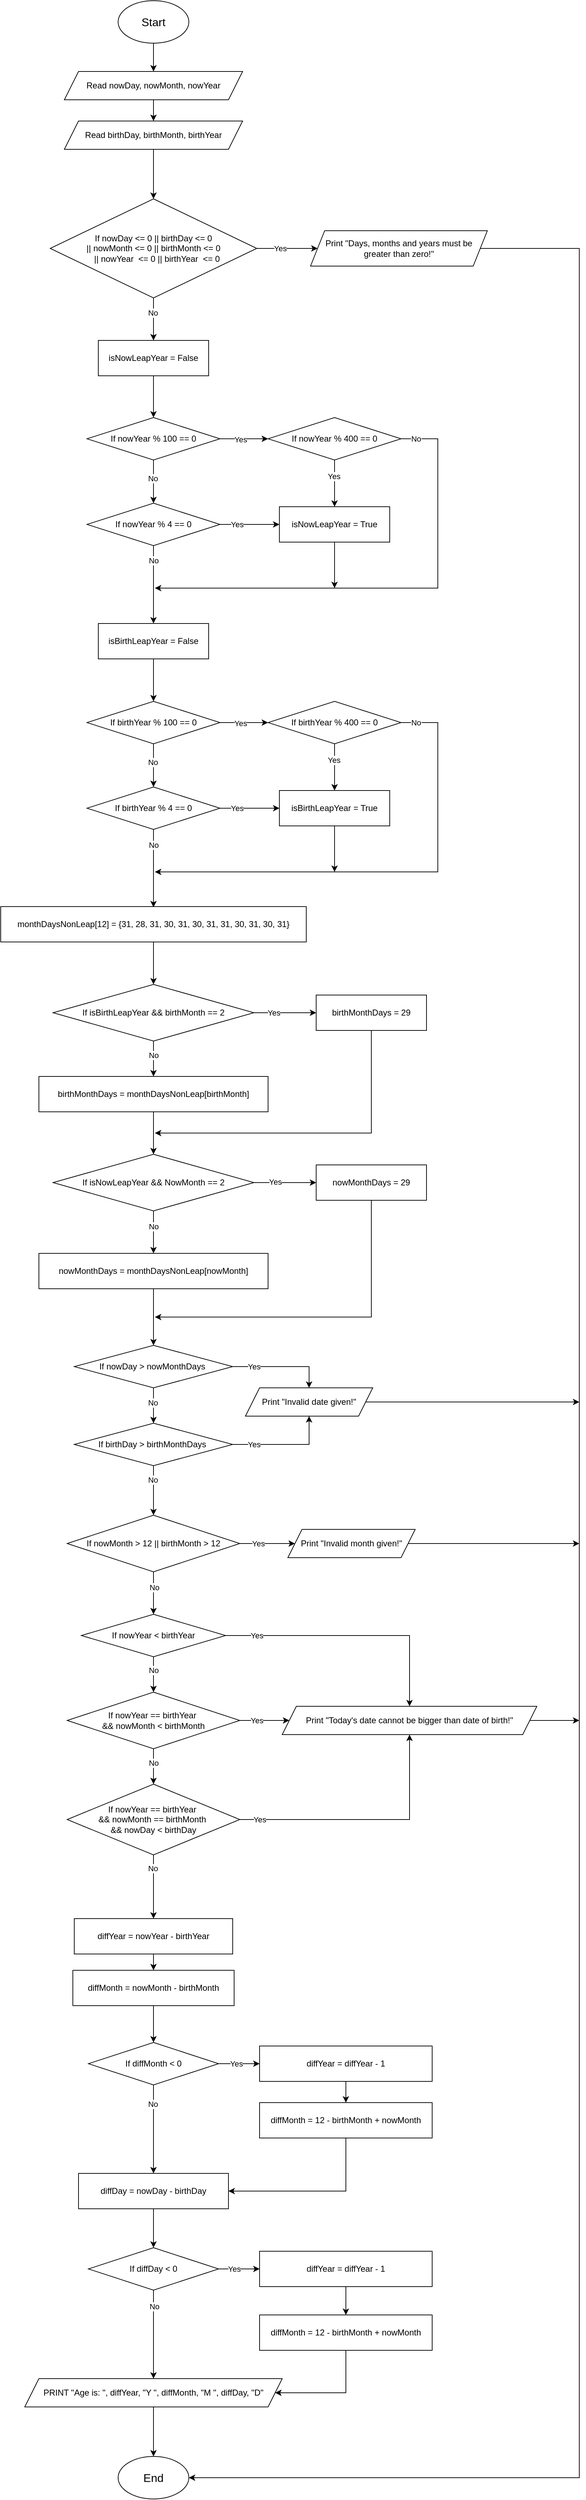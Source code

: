 <mxfile version="24.7.8">
  <diagram id="C5RBs43oDa-KdzZeNtuy" name="Page-1">
    <mxGraphModel dx="762" dy="743" grid="1" gridSize="10" guides="1" tooltips="1" connect="1" arrows="1" fold="1" page="1" pageScale="1" pageWidth="827" pageHeight="1169" math="0" shadow="0">
      <root>
        <mxCell id="WIyWlLk6GJQsqaUBKTNV-0" />
        <mxCell id="WIyWlLk6GJQsqaUBKTNV-1" parent="WIyWlLk6GJQsqaUBKTNV-0" />
        <mxCell id="WPUOntc3Nxlga1c-zfr1-58" style="edgeStyle=orthogonalEdgeStyle;rounded=0;orthogonalLoop=1;jettySize=auto;html=1;entryX=0.5;entryY=0;entryDx=0;entryDy=0;" edge="1" parent="WIyWlLk6GJQsqaUBKTNV-1" source="WPUOntc3Nxlga1c-zfr1-0" target="WPUOntc3Nxlga1c-zfr1-2">
          <mxGeometry relative="1" as="geometry" />
        </mxCell>
        <mxCell id="WPUOntc3Nxlga1c-zfr1-0" value="Start" style="ellipse;whiteSpace=wrap;html=1;fontSize=16;" vertex="1" parent="WIyWlLk6GJQsqaUBKTNV-1">
          <mxGeometry x="308" y="90" width="100" height="60" as="geometry" />
        </mxCell>
        <mxCell id="WPUOntc3Nxlga1c-zfr1-1" value="End" style="ellipse;whiteSpace=wrap;html=1;fontSize=16;" vertex="1" parent="WIyWlLk6GJQsqaUBKTNV-1">
          <mxGeometry x="308" y="3560" width="100" height="60" as="geometry" />
        </mxCell>
        <mxCell id="WPUOntc3Nxlga1c-zfr1-59" style="edgeStyle=orthogonalEdgeStyle;rounded=0;orthogonalLoop=1;jettySize=auto;html=1;entryX=0.5;entryY=0;entryDx=0;entryDy=0;" edge="1" parent="WIyWlLk6GJQsqaUBKTNV-1" source="WPUOntc3Nxlga1c-zfr1-2" target="WPUOntc3Nxlga1c-zfr1-5">
          <mxGeometry relative="1" as="geometry" />
        </mxCell>
        <mxCell id="WPUOntc3Nxlga1c-zfr1-2" value="Read nowDay, nowMonth, nowYear" style="shape=parallelogram;perimeter=parallelogramPerimeter;whiteSpace=wrap;html=1;fixedSize=1;" vertex="1" parent="WIyWlLk6GJQsqaUBKTNV-1">
          <mxGeometry x="232" y="190" width="252" height="40" as="geometry" />
        </mxCell>
        <mxCell id="WPUOntc3Nxlga1c-zfr1-60" style="edgeStyle=orthogonalEdgeStyle;rounded=0;orthogonalLoop=1;jettySize=auto;html=1;" edge="1" parent="WIyWlLk6GJQsqaUBKTNV-1" source="WPUOntc3Nxlga1c-zfr1-5" target="WPUOntc3Nxlga1c-zfr1-6">
          <mxGeometry relative="1" as="geometry" />
        </mxCell>
        <mxCell id="WPUOntc3Nxlga1c-zfr1-5" value="Read birthDay, birthMonth, birthYear" style="shape=parallelogram;perimeter=parallelogramPerimeter;whiteSpace=wrap;html=1;fixedSize=1;" vertex="1" parent="WIyWlLk6GJQsqaUBKTNV-1">
          <mxGeometry x="232" y="260" width="252" height="40" as="geometry" />
        </mxCell>
        <mxCell id="WPUOntc3Nxlga1c-zfr1-61" style="edgeStyle=orthogonalEdgeStyle;rounded=0;orthogonalLoop=1;jettySize=auto;html=1;entryX=0;entryY=0.5;entryDx=0;entryDy=0;" edge="1" parent="WIyWlLk6GJQsqaUBKTNV-1" source="WPUOntc3Nxlga1c-zfr1-6" target="WPUOntc3Nxlga1c-zfr1-8">
          <mxGeometry relative="1" as="geometry" />
        </mxCell>
        <mxCell id="WPUOntc3Nxlga1c-zfr1-66" value="Yes" style="edgeLabel;html=1;align=center;verticalAlign=middle;resizable=0;points=[];" vertex="1" connectable="0" parent="WPUOntc3Nxlga1c-zfr1-61">
          <mxGeometry x="-0.233" relative="1" as="geometry">
            <mxPoint as="offset" />
          </mxGeometry>
        </mxCell>
        <mxCell id="WPUOntc3Nxlga1c-zfr1-62" style="edgeStyle=orthogonalEdgeStyle;rounded=0;orthogonalLoop=1;jettySize=auto;html=1;entryX=0.5;entryY=0;entryDx=0;entryDy=0;" edge="1" parent="WIyWlLk6GJQsqaUBKTNV-1" source="WPUOntc3Nxlga1c-zfr1-6" target="WPUOntc3Nxlga1c-zfr1-9">
          <mxGeometry relative="1" as="geometry" />
        </mxCell>
        <mxCell id="WPUOntc3Nxlga1c-zfr1-67" value="No" style="edgeLabel;html=1;align=center;verticalAlign=middle;resizable=0;points=[];" vertex="1" connectable="0" parent="WPUOntc3Nxlga1c-zfr1-62">
          <mxGeometry x="-0.294" y="-1" relative="1" as="geometry">
            <mxPoint as="offset" />
          </mxGeometry>
        </mxCell>
        <mxCell id="WPUOntc3Nxlga1c-zfr1-6" value="&lt;div&gt;If nowDay &amp;lt;= 0 || birthDay &amp;lt;= 0&lt;/div&gt;&lt;div&gt;&lt;span style=&quot;background-color: initial;&quot;&gt;|| nowMonth &amp;lt;= 0 || birthMonth &amp;lt;= 0&lt;/span&gt;&lt;/div&gt;&lt;div&gt;&amp;nbsp; &amp;nbsp;|| nowYear&amp;nbsp; &amp;lt;= 0 || birthYear&amp;nbsp; &amp;lt;= 0&lt;/div&gt;" style="rhombus;whiteSpace=wrap;html=1;" vertex="1" parent="WIyWlLk6GJQsqaUBKTNV-1">
          <mxGeometry x="212" y="370" width="292" height="140" as="geometry" />
        </mxCell>
        <mxCell id="WPUOntc3Nxlga1c-zfr1-163" style="edgeStyle=orthogonalEdgeStyle;rounded=0;orthogonalLoop=1;jettySize=auto;html=1;" edge="1" parent="WIyWlLk6GJQsqaUBKTNV-1" source="WPUOntc3Nxlga1c-zfr1-8" target="WPUOntc3Nxlga1c-zfr1-1">
          <mxGeometry relative="1" as="geometry">
            <mxPoint x="960" y="3180" as="targetPoint" />
            <Array as="points">
              <mxPoint x="960" y="440" />
              <mxPoint x="960" y="3590" />
            </Array>
          </mxGeometry>
        </mxCell>
        <mxCell id="WPUOntc3Nxlga1c-zfr1-8" value="Print&amp;nbsp;&quot;Days, months and years must be greater than zero!&quot;" style="shape=parallelogram;perimeter=parallelogramPerimeter;whiteSpace=wrap;html=1;fixedSize=1;" vertex="1" parent="WIyWlLk6GJQsqaUBKTNV-1">
          <mxGeometry x="580" y="415" width="250" height="50" as="geometry" />
        </mxCell>
        <mxCell id="WPUOntc3Nxlga1c-zfr1-63" style="edgeStyle=orthogonalEdgeStyle;rounded=0;orthogonalLoop=1;jettySize=auto;html=1;entryX=0.5;entryY=0;entryDx=0;entryDy=0;" edge="1" parent="WIyWlLk6GJQsqaUBKTNV-1" source="WPUOntc3Nxlga1c-zfr1-9" target="WPUOntc3Nxlga1c-zfr1-10">
          <mxGeometry relative="1" as="geometry" />
        </mxCell>
        <mxCell id="WPUOntc3Nxlga1c-zfr1-9" value="isNowLeapYear = False" style="rounded=0;whiteSpace=wrap;html=1;" vertex="1" parent="WIyWlLk6GJQsqaUBKTNV-1">
          <mxGeometry x="280" y="570" width="156" height="50" as="geometry" />
        </mxCell>
        <mxCell id="WPUOntc3Nxlga1c-zfr1-64" style="edgeStyle=orthogonalEdgeStyle;rounded=0;orthogonalLoop=1;jettySize=auto;html=1;entryX=0;entryY=0.5;entryDx=0;entryDy=0;" edge="1" parent="WIyWlLk6GJQsqaUBKTNV-1" source="WPUOntc3Nxlga1c-zfr1-10" target="WPUOntc3Nxlga1c-zfr1-11">
          <mxGeometry relative="1" as="geometry" />
        </mxCell>
        <mxCell id="WPUOntc3Nxlga1c-zfr1-75" value="Yes" style="edgeLabel;html=1;align=center;verticalAlign=middle;resizable=0;points=[];" vertex="1" connectable="0" parent="WPUOntc3Nxlga1c-zfr1-64">
          <mxGeometry x="-0.167" y="-1" relative="1" as="geometry">
            <mxPoint as="offset" />
          </mxGeometry>
        </mxCell>
        <mxCell id="WPUOntc3Nxlga1c-zfr1-65" style="edgeStyle=orthogonalEdgeStyle;rounded=0;orthogonalLoop=1;jettySize=auto;html=1;entryX=0.5;entryY=0;entryDx=0;entryDy=0;" edge="1" parent="WIyWlLk6GJQsqaUBKTNV-1" source="WPUOntc3Nxlga1c-zfr1-10" target="WPUOntc3Nxlga1c-zfr1-12">
          <mxGeometry relative="1" as="geometry" />
        </mxCell>
        <mxCell id="WPUOntc3Nxlga1c-zfr1-80" value="No" style="edgeLabel;html=1;align=center;verticalAlign=middle;resizable=0;points=[];" vertex="1" connectable="0" parent="WPUOntc3Nxlga1c-zfr1-65">
          <mxGeometry x="-0.164" y="-1" relative="1" as="geometry">
            <mxPoint as="offset" />
          </mxGeometry>
        </mxCell>
        <mxCell id="WPUOntc3Nxlga1c-zfr1-10" value="&lt;div&gt;If nowYear % 100 == 0&lt;/div&gt;" style="rhombus;whiteSpace=wrap;html=1;" vertex="1" parent="WIyWlLk6GJQsqaUBKTNV-1">
          <mxGeometry x="264" y="679" width="188" height="60" as="geometry" />
        </mxCell>
        <mxCell id="WPUOntc3Nxlga1c-zfr1-69" style="edgeStyle=orthogonalEdgeStyle;rounded=0;orthogonalLoop=1;jettySize=auto;html=1;" edge="1" parent="WIyWlLk6GJQsqaUBKTNV-1" source="WPUOntc3Nxlga1c-zfr1-11" target="WPUOntc3Nxlga1c-zfr1-15">
          <mxGeometry relative="1" as="geometry" />
        </mxCell>
        <mxCell id="WPUOntc3Nxlga1c-zfr1-79" value="Yes" style="edgeLabel;html=1;align=center;verticalAlign=middle;resizable=0;points=[];" vertex="1" connectable="0" parent="WPUOntc3Nxlga1c-zfr1-69">
          <mxGeometry x="-0.303" y="-1" relative="1" as="geometry">
            <mxPoint as="offset" />
          </mxGeometry>
        </mxCell>
        <mxCell id="WPUOntc3Nxlga1c-zfr1-78" style="edgeStyle=orthogonalEdgeStyle;rounded=0;orthogonalLoop=1;jettySize=auto;html=1;" edge="1" parent="WIyWlLk6GJQsqaUBKTNV-1" source="WPUOntc3Nxlga1c-zfr1-11">
          <mxGeometry relative="1" as="geometry">
            <mxPoint x="360" y="920" as="targetPoint" />
            <Array as="points">
              <mxPoint x="760" y="709" />
              <mxPoint x="760" y="920" />
            </Array>
          </mxGeometry>
        </mxCell>
        <mxCell id="WPUOntc3Nxlga1c-zfr1-81" value="No" style="edgeLabel;html=1;align=center;verticalAlign=middle;resizable=0;points=[];" vertex="1" connectable="0" parent="WPUOntc3Nxlga1c-zfr1-78">
          <mxGeometry x="-0.938" relative="1" as="geometry">
            <mxPoint as="offset" />
          </mxGeometry>
        </mxCell>
        <mxCell id="WPUOntc3Nxlga1c-zfr1-11" value="&lt;div&gt;If nowYear % 400 == 0&lt;/div&gt;" style="rhombus;whiteSpace=wrap;html=1;" vertex="1" parent="WIyWlLk6GJQsqaUBKTNV-1">
          <mxGeometry x="520" y="679" width="188" height="60" as="geometry" />
        </mxCell>
        <mxCell id="WPUOntc3Nxlga1c-zfr1-76" value="" style="edgeStyle=orthogonalEdgeStyle;rounded=0;orthogonalLoop=1;jettySize=auto;html=1;" edge="1" parent="WIyWlLk6GJQsqaUBKTNV-1" source="WPUOntc3Nxlga1c-zfr1-12" target="WPUOntc3Nxlga1c-zfr1-16">
          <mxGeometry relative="1" as="geometry" />
        </mxCell>
        <mxCell id="WPUOntc3Nxlga1c-zfr1-84" value="No" style="edgeLabel;html=1;align=center;verticalAlign=middle;resizable=0;points=[];" vertex="1" connectable="0" parent="WPUOntc3Nxlga1c-zfr1-76">
          <mxGeometry x="-0.615" relative="1" as="geometry">
            <mxPoint as="offset" />
          </mxGeometry>
        </mxCell>
        <mxCell id="WPUOntc3Nxlga1c-zfr1-77" value="" style="edgeStyle=orthogonalEdgeStyle;rounded=0;orthogonalLoop=1;jettySize=auto;html=1;" edge="1" parent="WIyWlLk6GJQsqaUBKTNV-1" source="WPUOntc3Nxlga1c-zfr1-12" target="WPUOntc3Nxlga1c-zfr1-15">
          <mxGeometry relative="1" as="geometry" />
        </mxCell>
        <mxCell id="WPUOntc3Nxlga1c-zfr1-82" value="Yes" style="edgeLabel;html=1;align=center;verticalAlign=middle;resizable=0;points=[];" vertex="1" connectable="0" parent="WPUOntc3Nxlga1c-zfr1-77">
          <mxGeometry x="-0.544" y="-1" relative="1" as="geometry">
            <mxPoint x="5" y="-1" as="offset" />
          </mxGeometry>
        </mxCell>
        <mxCell id="WPUOntc3Nxlga1c-zfr1-12" value="&lt;div&gt;If nowYear % 4 == 0&lt;/div&gt;" style="rhombus;whiteSpace=wrap;html=1;" vertex="1" parent="WIyWlLk6GJQsqaUBKTNV-1">
          <mxGeometry x="264" y="800" width="188" height="60" as="geometry" />
        </mxCell>
        <mxCell id="WPUOntc3Nxlga1c-zfr1-83" style="edgeStyle=orthogonalEdgeStyle;rounded=0;orthogonalLoop=1;jettySize=auto;html=1;" edge="1" parent="WIyWlLk6GJQsqaUBKTNV-1" source="WPUOntc3Nxlga1c-zfr1-15">
          <mxGeometry relative="1" as="geometry">
            <mxPoint x="614" y="920" as="targetPoint" />
          </mxGeometry>
        </mxCell>
        <mxCell id="WPUOntc3Nxlga1c-zfr1-15" value="isNowLeapYear = True" style="rounded=0;whiteSpace=wrap;html=1;" vertex="1" parent="WIyWlLk6GJQsqaUBKTNV-1">
          <mxGeometry x="536" y="805" width="156" height="50" as="geometry" />
        </mxCell>
        <mxCell id="WPUOntc3Nxlga1c-zfr1-103" value="" style="edgeStyle=orthogonalEdgeStyle;rounded=0;orthogonalLoop=1;jettySize=auto;html=1;" edge="1" parent="WIyWlLk6GJQsqaUBKTNV-1" source="WPUOntc3Nxlga1c-zfr1-16" target="WPUOntc3Nxlga1c-zfr1-89">
          <mxGeometry relative="1" as="geometry" />
        </mxCell>
        <mxCell id="WPUOntc3Nxlga1c-zfr1-16" value="isBirthLeapYear = False" style="rounded=0;whiteSpace=wrap;html=1;" vertex="1" parent="WIyWlLk6GJQsqaUBKTNV-1">
          <mxGeometry x="280" y="970" width="156" height="50" as="geometry" />
        </mxCell>
        <mxCell id="WPUOntc3Nxlga1c-zfr1-104" value="" style="edgeStyle=orthogonalEdgeStyle;rounded=0;orthogonalLoop=1;jettySize=auto;html=1;" edge="1" parent="WIyWlLk6GJQsqaUBKTNV-1" source="WPUOntc3Nxlga1c-zfr1-22" target="WPUOntc3Nxlga1c-zfr1-24">
          <mxGeometry relative="1" as="geometry" />
        </mxCell>
        <mxCell id="WPUOntc3Nxlga1c-zfr1-22" value="monthDaysNonLeap[12] = {31, 28, 31, 30, 31, 30, 31, 31, 30, 31, 30, 31}" style="rounded=0;whiteSpace=wrap;html=1;" vertex="1" parent="WIyWlLk6GJQsqaUBKTNV-1">
          <mxGeometry x="142" y="1370" width="432" height="50" as="geometry" />
        </mxCell>
        <mxCell id="WPUOntc3Nxlga1c-zfr1-107" value="" style="edgeStyle=orthogonalEdgeStyle;rounded=0;orthogonalLoop=1;jettySize=auto;html=1;" edge="1" parent="WIyWlLk6GJQsqaUBKTNV-1" source="WPUOntc3Nxlga1c-zfr1-23" target="WPUOntc3Nxlga1c-zfr1-29">
          <mxGeometry relative="1" as="geometry" />
        </mxCell>
        <mxCell id="WPUOntc3Nxlga1c-zfr1-23" value="birthMonthDays = monthDaysNonLeap[birthMonth]" style="rounded=0;whiteSpace=wrap;html=1;" vertex="1" parent="WIyWlLk6GJQsqaUBKTNV-1">
          <mxGeometry x="196" y="1610" width="324" height="50" as="geometry" />
        </mxCell>
        <mxCell id="WPUOntc3Nxlga1c-zfr1-105" value="" style="edgeStyle=orthogonalEdgeStyle;rounded=0;orthogonalLoop=1;jettySize=auto;html=1;" edge="1" parent="WIyWlLk6GJQsqaUBKTNV-1" source="WPUOntc3Nxlga1c-zfr1-24" target="WPUOntc3Nxlga1c-zfr1-26">
          <mxGeometry relative="1" as="geometry" />
        </mxCell>
        <mxCell id="WPUOntc3Nxlga1c-zfr1-110" value="Yes" style="edgeLabel;html=1;align=center;verticalAlign=middle;resizable=0;points=[];" vertex="1" connectable="0" parent="WPUOntc3Nxlga1c-zfr1-105">
          <mxGeometry x="-0.533" y="3" relative="1" as="geometry">
            <mxPoint x="7" y="3" as="offset" />
          </mxGeometry>
        </mxCell>
        <mxCell id="WPUOntc3Nxlga1c-zfr1-106" value="" style="edgeStyle=orthogonalEdgeStyle;rounded=0;orthogonalLoop=1;jettySize=auto;html=1;" edge="1" parent="WIyWlLk6GJQsqaUBKTNV-1" source="WPUOntc3Nxlga1c-zfr1-24" target="WPUOntc3Nxlga1c-zfr1-23">
          <mxGeometry relative="1" as="geometry" />
        </mxCell>
        <mxCell id="WPUOntc3Nxlga1c-zfr1-111" value="No" style="edgeLabel;html=1;align=center;verticalAlign=middle;resizable=0;points=[];" vertex="1" connectable="0" parent="WPUOntc3Nxlga1c-zfr1-106">
          <mxGeometry x="-0.226" y="2" relative="1" as="geometry">
            <mxPoint x="-2" as="offset" />
          </mxGeometry>
        </mxCell>
        <mxCell id="WPUOntc3Nxlga1c-zfr1-24" value="&lt;div&gt;If&amp;nbsp;isBirthLeapYear &amp;amp;&amp;amp; birthMonth == 2&lt;/div&gt;" style="rhombus;whiteSpace=wrap;html=1;" vertex="1" parent="WIyWlLk6GJQsqaUBKTNV-1">
          <mxGeometry x="216" y="1480" width="284" height="80" as="geometry" />
        </mxCell>
        <mxCell id="WPUOntc3Nxlga1c-zfr1-108" style="edgeStyle=orthogonalEdgeStyle;rounded=0;orthogonalLoop=1;jettySize=auto;html=1;" edge="1" parent="WIyWlLk6GJQsqaUBKTNV-1" source="WPUOntc3Nxlga1c-zfr1-26">
          <mxGeometry relative="1" as="geometry">
            <mxPoint x="360" y="1690" as="targetPoint" />
            <Array as="points">
              <mxPoint x="666" y="1690" />
            </Array>
          </mxGeometry>
        </mxCell>
        <mxCell id="WPUOntc3Nxlga1c-zfr1-26" value="birthMonthDays = 29" style="rounded=0;whiteSpace=wrap;html=1;" vertex="1" parent="WIyWlLk6GJQsqaUBKTNV-1">
          <mxGeometry x="588" y="1495" width="156" height="50" as="geometry" />
        </mxCell>
        <mxCell id="WPUOntc3Nxlga1c-zfr1-118" value="" style="edgeStyle=orthogonalEdgeStyle;rounded=0;orthogonalLoop=1;jettySize=auto;html=1;" edge="1" parent="WIyWlLk6GJQsqaUBKTNV-1" source="WPUOntc3Nxlga1c-zfr1-28" target="WPUOntc3Nxlga1c-zfr1-31">
          <mxGeometry relative="1" as="geometry" />
        </mxCell>
        <mxCell id="WPUOntc3Nxlga1c-zfr1-28" value="nowMonthDays = monthDaysNonLeap[nowMonth]" style="rounded=0;whiteSpace=wrap;html=1;" vertex="1" parent="WIyWlLk6GJQsqaUBKTNV-1">
          <mxGeometry x="196" y="1860" width="324" height="50" as="geometry" />
        </mxCell>
        <mxCell id="WPUOntc3Nxlga1c-zfr1-114" value="" style="edgeStyle=orthogonalEdgeStyle;rounded=0;orthogonalLoop=1;jettySize=auto;html=1;" edge="1" parent="WIyWlLk6GJQsqaUBKTNV-1" source="WPUOntc3Nxlga1c-zfr1-29" target="WPUOntc3Nxlga1c-zfr1-30">
          <mxGeometry relative="1" as="geometry" />
        </mxCell>
        <mxCell id="WPUOntc3Nxlga1c-zfr1-117" value="Yes" style="edgeLabel;html=1;align=center;verticalAlign=middle;resizable=0;points=[];" vertex="1" connectable="0" parent="WPUOntc3Nxlga1c-zfr1-114">
          <mxGeometry x="-0.326" y="1" relative="1" as="geometry">
            <mxPoint as="offset" />
          </mxGeometry>
        </mxCell>
        <mxCell id="WPUOntc3Nxlga1c-zfr1-115" value="" style="edgeStyle=orthogonalEdgeStyle;rounded=0;orthogonalLoop=1;jettySize=auto;html=1;" edge="1" parent="WIyWlLk6GJQsqaUBKTNV-1" source="WPUOntc3Nxlga1c-zfr1-29" target="WPUOntc3Nxlga1c-zfr1-28">
          <mxGeometry relative="1" as="geometry" />
        </mxCell>
        <mxCell id="WPUOntc3Nxlga1c-zfr1-116" value="No" style="edgeLabel;html=1;align=center;verticalAlign=middle;resizable=0;points=[];" vertex="1" connectable="0" parent="WPUOntc3Nxlga1c-zfr1-115">
          <mxGeometry x="-0.264" relative="1" as="geometry">
            <mxPoint as="offset" />
          </mxGeometry>
        </mxCell>
        <mxCell id="WPUOntc3Nxlga1c-zfr1-29" value="&lt;div&gt;If&amp;nbsp;isNowLeapYear &amp;amp;&amp;amp; NowMonth == 2&lt;/div&gt;" style="rhombus;whiteSpace=wrap;html=1;" vertex="1" parent="WIyWlLk6GJQsqaUBKTNV-1">
          <mxGeometry x="216" y="1720" width="284" height="80" as="geometry" />
        </mxCell>
        <mxCell id="WPUOntc3Nxlga1c-zfr1-168" style="edgeStyle=orthogonalEdgeStyle;rounded=0;orthogonalLoop=1;jettySize=auto;html=1;" edge="1" parent="WIyWlLk6GJQsqaUBKTNV-1" source="WPUOntc3Nxlga1c-zfr1-30">
          <mxGeometry relative="1" as="geometry">
            <mxPoint x="360" y="1950" as="targetPoint" />
            <Array as="points">
              <mxPoint x="666" y="1950" />
            </Array>
          </mxGeometry>
        </mxCell>
        <mxCell id="WPUOntc3Nxlga1c-zfr1-30" value="nowMonthDays = 29" style="rounded=0;whiteSpace=wrap;html=1;" vertex="1" parent="WIyWlLk6GJQsqaUBKTNV-1">
          <mxGeometry x="588" y="1735" width="156" height="50" as="geometry" />
        </mxCell>
        <mxCell id="WPUOntc3Nxlga1c-zfr1-119" value="" style="edgeStyle=orthogonalEdgeStyle;rounded=0;orthogonalLoop=1;jettySize=auto;html=1;" edge="1" parent="WIyWlLk6GJQsqaUBKTNV-1" source="WPUOntc3Nxlga1c-zfr1-31" target="WPUOntc3Nxlga1c-zfr1-38">
          <mxGeometry relative="1" as="geometry" />
        </mxCell>
        <mxCell id="WPUOntc3Nxlga1c-zfr1-126" value="No" style="edgeLabel;html=1;align=center;verticalAlign=middle;resizable=0;points=[];" vertex="1" connectable="0" parent="WPUOntc3Nxlga1c-zfr1-119">
          <mxGeometry x="-0.153" y="-1" relative="1" as="geometry">
            <mxPoint as="offset" />
          </mxGeometry>
        </mxCell>
        <mxCell id="WPUOntc3Nxlga1c-zfr1-122" style="edgeStyle=orthogonalEdgeStyle;rounded=0;orthogonalLoop=1;jettySize=auto;html=1;entryX=0.5;entryY=0;entryDx=0;entryDy=0;" edge="1" parent="WIyWlLk6GJQsqaUBKTNV-1" source="WPUOntc3Nxlga1c-zfr1-31" target="WPUOntc3Nxlga1c-zfr1-34">
          <mxGeometry relative="1" as="geometry" />
        </mxCell>
        <mxCell id="WPUOntc3Nxlga1c-zfr1-125" value="Yes" style="edgeLabel;html=1;align=center;verticalAlign=middle;resizable=0;points=[];" vertex="1" connectable="0" parent="WPUOntc3Nxlga1c-zfr1-122">
          <mxGeometry x="-0.61" y="2" relative="1" as="geometry">
            <mxPoint x="3" y="2" as="offset" />
          </mxGeometry>
        </mxCell>
        <mxCell id="WPUOntc3Nxlga1c-zfr1-31" value="&lt;div&gt;If&amp;nbsp;nowDay &amp;gt; nowMonthDays&amp;nbsp;&lt;/div&gt;" style="rhombus;whiteSpace=wrap;html=1;" vertex="1" parent="WIyWlLk6GJQsqaUBKTNV-1">
          <mxGeometry x="246" y="1990" width="224" height="60" as="geometry" />
        </mxCell>
        <mxCell id="WPUOntc3Nxlga1c-zfr1-165" style="edgeStyle=orthogonalEdgeStyle;rounded=0;orthogonalLoop=1;jettySize=auto;html=1;" edge="1" parent="WIyWlLk6GJQsqaUBKTNV-1" source="WPUOntc3Nxlga1c-zfr1-34">
          <mxGeometry relative="1" as="geometry">
            <mxPoint x="960" y="2070" as="targetPoint" />
          </mxGeometry>
        </mxCell>
        <mxCell id="WPUOntc3Nxlga1c-zfr1-34" value="Print &quot;Invalid date given!&quot;" style="shape=parallelogram;perimeter=parallelogramPerimeter;whiteSpace=wrap;html=1;fixedSize=1;" vertex="1" parent="WIyWlLk6GJQsqaUBKTNV-1">
          <mxGeometry x="488" y="2050" width="180" height="40" as="geometry" />
        </mxCell>
        <mxCell id="WPUOntc3Nxlga1c-zfr1-166" style="edgeStyle=orthogonalEdgeStyle;rounded=0;orthogonalLoop=1;jettySize=auto;html=1;" edge="1" parent="WIyWlLk6GJQsqaUBKTNV-1" source="WPUOntc3Nxlga1c-zfr1-35">
          <mxGeometry relative="1" as="geometry">
            <mxPoint x="960" y="2270" as="targetPoint" />
          </mxGeometry>
        </mxCell>
        <mxCell id="WPUOntc3Nxlga1c-zfr1-35" value="Print &quot;Invalid month given!&quot;" style="shape=parallelogram;perimeter=parallelogramPerimeter;whiteSpace=wrap;html=1;fixedSize=1;" vertex="1" parent="WIyWlLk6GJQsqaUBKTNV-1">
          <mxGeometry x="548" y="2250" width="180" height="40" as="geometry" />
        </mxCell>
        <mxCell id="WPUOntc3Nxlga1c-zfr1-129" value="" style="edgeStyle=orthogonalEdgeStyle;rounded=0;orthogonalLoop=1;jettySize=auto;html=1;" edge="1" parent="WIyWlLk6GJQsqaUBKTNV-1" source="WPUOntc3Nxlga1c-zfr1-36" target="WPUOntc3Nxlga1c-zfr1-35">
          <mxGeometry relative="1" as="geometry" />
        </mxCell>
        <mxCell id="WPUOntc3Nxlga1c-zfr1-131" value="Yes" style="edgeLabel;html=1;align=center;verticalAlign=middle;resizable=0;points=[];" vertex="1" connectable="0" parent="WPUOntc3Nxlga1c-zfr1-129">
          <mxGeometry x="-0.342" relative="1" as="geometry">
            <mxPoint as="offset" />
          </mxGeometry>
        </mxCell>
        <mxCell id="WPUOntc3Nxlga1c-zfr1-130" value="" style="edgeStyle=orthogonalEdgeStyle;rounded=0;orthogonalLoop=1;jettySize=auto;html=1;" edge="1" parent="WIyWlLk6GJQsqaUBKTNV-1" source="WPUOntc3Nxlga1c-zfr1-36" target="WPUOntc3Nxlga1c-zfr1-39">
          <mxGeometry relative="1" as="geometry" />
        </mxCell>
        <mxCell id="WPUOntc3Nxlga1c-zfr1-132" value="No" style="edgeLabel;html=1;align=center;verticalAlign=middle;resizable=0;points=[];" vertex="1" connectable="0" parent="WPUOntc3Nxlga1c-zfr1-130">
          <mxGeometry x="-0.278" y="1" relative="1" as="geometry">
            <mxPoint as="offset" />
          </mxGeometry>
        </mxCell>
        <mxCell id="WPUOntc3Nxlga1c-zfr1-36" value="&lt;div&gt;If nowMonth &amp;gt; 12 || birthMonth &amp;gt; 12&lt;/div&gt;" style="rhombus;whiteSpace=wrap;html=1;" vertex="1" parent="WIyWlLk6GJQsqaUBKTNV-1">
          <mxGeometry x="236" y="2230" width="244" height="80" as="geometry" />
        </mxCell>
        <mxCell id="WPUOntc3Nxlga1c-zfr1-120" value="" style="edgeStyle=orthogonalEdgeStyle;rounded=0;orthogonalLoop=1;jettySize=auto;html=1;" edge="1" parent="WIyWlLk6GJQsqaUBKTNV-1" source="WPUOntc3Nxlga1c-zfr1-38" target="WPUOntc3Nxlga1c-zfr1-36">
          <mxGeometry relative="1" as="geometry" />
        </mxCell>
        <mxCell id="WPUOntc3Nxlga1c-zfr1-128" value="No" style="edgeLabel;html=1;align=center;verticalAlign=middle;resizable=0;points=[];" vertex="1" connectable="0" parent="WPUOntc3Nxlga1c-zfr1-120">
          <mxGeometry x="-0.447" y="-1" relative="1" as="geometry">
            <mxPoint as="offset" />
          </mxGeometry>
        </mxCell>
        <mxCell id="WPUOntc3Nxlga1c-zfr1-121" style="edgeStyle=orthogonalEdgeStyle;rounded=0;orthogonalLoop=1;jettySize=auto;html=1;" edge="1" parent="WIyWlLk6GJQsqaUBKTNV-1" source="WPUOntc3Nxlga1c-zfr1-38" target="WPUOntc3Nxlga1c-zfr1-34">
          <mxGeometry relative="1" as="geometry" />
        </mxCell>
        <mxCell id="WPUOntc3Nxlga1c-zfr1-127" value="Yes" style="edgeLabel;html=1;align=center;verticalAlign=middle;resizable=0;points=[];" vertex="1" connectable="0" parent="WPUOntc3Nxlga1c-zfr1-121">
          <mxGeometry x="-0.489" y="-2" relative="1" as="geometry">
            <mxPoint x="-8" y="-2" as="offset" />
          </mxGeometry>
        </mxCell>
        <mxCell id="WPUOntc3Nxlga1c-zfr1-38" value="&lt;div&gt;If&amp;nbsp;birthDay &amp;gt; birthMonthDays&amp;nbsp;&lt;/div&gt;" style="rhombus;whiteSpace=wrap;html=1;" vertex="1" parent="WIyWlLk6GJQsqaUBKTNV-1">
          <mxGeometry x="246" y="2100" width="224" height="60" as="geometry" />
        </mxCell>
        <mxCell id="WPUOntc3Nxlga1c-zfr1-133" style="edgeStyle=orthogonalEdgeStyle;rounded=0;orthogonalLoop=1;jettySize=auto;html=1;" edge="1" parent="WIyWlLk6GJQsqaUBKTNV-1" source="WPUOntc3Nxlga1c-zfr1-39" target="WPUOntc3Nxlga1c-zfr1-45">
          <mxGeometry relative="1" as="geometry" />
        </mxCell>
        <mxCell id="WPUOntc3Nxlga1c-zfr1-140" value="Yes" style="edgeLabel;html=1;align=center;verticalAlign=middle;resizable=0;points=[];" vertex="1" connectable="0" parent="WPUOntc3Nxlga1c-zfr1-133">
          <mxGeometry x="-0.818" y="-3" relative="1" as="geometry">
            <mxPoint x="11" y="-3" as="offset" />
          </mxGeometry>
        </mxCell>
        <mxCell id="WPUOntc3Nxlga1c-zfr1-138" value="" style="edgeStyle=orthogonalEdgeStyle;rounded=0;orthogonalLoop=1;jettySize=auto;html=1;" edge="1" parent="WIyWlLk6GJQsqaUBKTNV-1" source="WPUOntc3Nxlga1c-zfr1-39" target="WPUOntc3Nxlga1c-zfr1-40">
          <mxGeometry relative="1" as="geometry" />
        </mxCell>
        <mxCell id="WPUOntc3Nxlga1c-zfr1-143" value="No" style="edgeLabel;html=1;align=center;verticalAlign=middle;resizable=0;points=[];" vertex="1" connectable="0" parent="WPUOntc3Nxlga1c-zfr1-138">
          <mxGeometry x="-0.233" relative="1" as="geometry">
            <mxPoint as="offset" />
          </mxGeometry>
        </mxCell>
        <mxCell id="WPUOntc3Nxlga1c-zfr1-39" value="&lt;div&gt;If nowYear &amp;lt; birthYear&lt;/div&gt;" style="rhombus;whiteSpace=wrap;html=1;" vertex="1" parent="WIyWlLk6GJQsqaUBKTNV-1">
          <mxGeometry x="256" y="2370" width="204" height="60" as="geometry" />
        </mxCell>
        <mxCell id="WPUOntc3Nxlga1c-zfr1-134" value="" style="edgeStyle=orthogonalEdgeStyle;rounded=0;orthogonalLoop=1;jettySize=auto;html=1;" edge="1" parent="WIyWlLk6GJQsqaUBKTNV-1" source="WPUOntc3Nxlga1c-zfr1-40" target="WPUOntc3Nxlga1c-zfr1-45">
          <mxGeometry relative="1" as="geometry" />
        </mxCell>
        <mxCell id="WPUOntc3Nxlga1c-zfr1-141" value="Yes" style="edgeLabel;html=1;align=center;verticalAlign=middle;resizable=0;points=[];" vertex="1" connectable="0" parent="WPUOntc3Nxlga1c-zfr1-134">
          <mxGeometry x="-0.292" y="-2" relative="1" as="geometry">
            <mxPoint x="-1" y="-2" as="offset" />
          </mxGeometry>
        </mxCell>
        <mxCell id="WPUOntc3Nxlga1c-zfr1-139" value="" style="edgeStyle=orthogonalEdgeStyle;rounded=0;orthogonalLoop=1;jettySize=auto;html=1;" edge="1" parent="WIyWlLk6GJQsqaUBKTNV-1" source="WPUOntc3Nxlga1c-zfr1-40" target="WPUOntc3Nxlga1c-zfr1-46">
          <mxGeometry relative="1" as="geometry" />
        </mxCell>
        <mxCell id="WPUOntc3Nxlga1c-zfr1-144" value="No" style="edgeLabel;html=1;align=center;verticalAlign=middle;resizable=0;points=[];" vertex="1" connectable="0" parent="WPUOntc3Nxlga1c-zfr1-139">
          <mxGeometry x="-0.216" relative="1" as="geometry">
            <mxPoint as="offset" />
          </mxGeometry>
        </mxCell>
        <mxCell id="WPUOntc3Nxlga1c-zfr1-40" value="&lt;div&gt;If&amp;nbsp;nowYear == birthYear&amp;nbsp;&lt;/div&gt;&lt;div&gt;&amp;amp;&amp;amp; nowMonth &amp;lt; birthMonth&lt;/div&gt;" style="rhombus;whiteSpace=wrap;html=1;" vertex="1" parent="WIyWlLk6GJQsqaUBKTNV-1">
          <mxGeometry x="236" y="2480" width="244" height="80" as="geometry" />
        </mxCell>
        <mxCell id="WPUOntc3Nxlga1c-zfr1-167" style="edgeStyle=orthogonalEdgeStyle;rounded=0;orthogonalLoop=1;jettySize=auto;html=1;" edge="1" parent="WIyWlLk6GJQsqaUBKTNV-1" source="WPUOntc3Nxlga1c-zfr1-45">
          <mxGeometry relative="1" as="geometry">
            <mxPoint x="960" y="2520" as="targetPoint" />
          </mxGeometry>
        </mxCell>
        <mxCell id="WPUOntc3Nxlga1c-zfr1-45" value="Print&amp;nbsp;&quot;Today&#39;s date cannot be bigger than date of birth!&quot;" style="shape=parallelogram;perimeter=parallelogramPerimeter;whiteSpace=wrap;html=1;fixedSize=1;" vertex="1" parent="WIyWlLk6GJQsqaUBKTNV-1">
          <mxGeometry x="540" y="2500" width="360" height="40" as="geometry" />
        </mxCell>
        <mxCell id="WPUOntc3Nxlga1c-zfr1-135" style="edgeStyle=orthogonalEdgeStyle;rounded=0;orthogonalLoop=1;jettySize=auto;html=1;entryX=0.5;entryY=1;entryDx=0;entryDy=0;" edge="1" parent="WIyWlLk6GJQsqaUBKTNV-1" source="WPUOntc3Nxlga1c-zfr1-46" target="WPUOntc3Nxlga1c-zfr1-45">
          <mxGeometry relative="1" as="geometry" />
        </mxCell>
        <mxCell id="WPUOntc3Nxlga1c-zfr1-142" value="Yes" style="edgeLabel;html=1;align=center;verticalAlign=middle;resizable=0;points=[];" vertex="1" connectable="0" parent="WPUOntc3Nxlga1c-zfr1-135">
          <mxGeometry x="-0.847" relative="1" as="geometry">
            <mxPoint as="offset" />
          </mxGeometry>
        </mxCell>
        <mxCell id="WPUOntc3Nxlga1c-zfr1-137" value="" style="edgeStyle=orthogonalEdgeStyle;rounded=0;orthogonalLoop=1;jettySize=auto;html=1;" edge="1" parent="WIyWlLk6GJQsqaUBKTNV-1" source="WPUOntc3Nxlga1c-zfr1-46" target="WPUOntc3Nxlga1c-zfr1-47">
          <mxGeometry relative="1" as="geometry" />
        </mxCell>
        <mxCell id="WPUOntc3Nxlga1c-zfr1-145" value="No" style="edgeLabel;html=1;align=center;verticalAlign=middle;resizable=0;points=[];" vertex="1" connectable="0" parent="WPUOntc3Nxlga1c-zfr1-137">
          <mxGeometry x="-0.574" y="-1" relative="1" as="geometry">
            <mxPoint as="offset" />
          </mxGeometry>
        </mxCell>
        <mxCell id="WPUOntc3Nxlga1c-zfr1-46" value="&lt;div&gt;If&amp;nbsp;nowYear == birthYear&amp;nbsp;&lt;/div&gt;&lt;div&gt;&amp;amp;&amp;amp; nowMonth == birthMonth&amp;nbsp;&lt;/div&gt;&lt;div&gt;&amp;amp;&amp;amp; nowDay &amp;lt; birthDay&lt;/div&gt;" style="rhombus;whiteSpace=wrap;html=1;" vertex="1" parent="WIyWlLk6GJQsqaUBKTNV-1">
          <mxGeometry x="236" y="2610" width="244" height="100" as="geometry" />
        </mxCell>
        <mxCell id="WPUOntc3Nxlga1c-zfr1-147" style="edgeStyle=orthogonalEdgeStyle;rounded=0;orthogonalLoop=1;jettySize=auto;html=1;entryX=0.5;entryY=0;entryDx=0;entryDy=0;" edge="1" parent="WIyWlLk6GJQsqaUBKTNV-1" source="WPUOntc3Nxlga1c-zfr1-47" target="WPUOntc3Nxlga1c-zfr1-48">
          <mxGeometry relative="1" as="geometry" />
        </mxCell>
        <mxCell id="WPUOntc3Nxlga1c-zfr1-47" value="diffYear = nowYear - birthYear" style="rounded=0;whiteSpace=wrap;html=1;" vertex="1" parent="WIyWlLk6GJQsqaUBKTNV-1">
          <mxGeometry x="246" y="2800" width="224" height="50" as="geometry" />
        </mxCell>
        <mxCell id="WPUOntc3Nxlga1c-zfr1-148" value="" style="edgeStyle=orthogonalEdgeStyle;rounded=0;orthogonalLoop=1;jettySize=auto;html=1;" edge="1" parent="WIyWlLk6GJQsqaUBKTNV-1" source="WPUOntc3Nxlga1c-zfr1-48" target="WPUOntc3Nxlga1c-zfr1-49">
          <mxGeometry relative="1" as="geometry" />
        </mxCell>
        <mxCell id="WPUOntc3Nxlga1c-zfr1-48" value="diffMonth = nowMonth - birthMonth" style="rounded=0;whiteSpace=wrap;html=1;" vertex="1" parent="WIyWlLk6GJQsqaUBKTNV-1">
          <mxGeometry x="244" y="2873" width="228" height="50" as="geometry" />
        </mxCell>
        <mxCell id="WPUOntc3Nxlga1c-zfr1-149" value="" style="edgeStyle=orthogonalEdgeStyle;rounded=0;orthogonalLoop=1;jettySize=auto;html=1;" edge="1" parent="WIyWlLk6GJQsqaUBKTNV-1" source="WPUOntc3Nxlga1c-zfr1-49" target="WPUOntc3Nxlga1c-zfr1-50">
          <mxGeometry relative="1" as="geometry" />
        </mxCell>
        <mxCell id="WPUOntc3Nxlga1c-zfr1-152" value="Yes" style="edgeLabel;html=1;align=center;verticalAlign=middle;resizable=0;points=[];" vertex="1" connectable="0" parent="WPUOntc3Nxlga1c-zfr1-149">
          <mxGeometry x="-0.13" relative="1" as="geometry">
            <mxPoint as="offset" />
          </mxGeometry>
        </mxCell>
        <mxCell id="WPUOntc3Nxlga1c-zfr1-151" style="edgeStyle=orthogonalEdgeStyle;rounded=0;orthogonalLoop=1;jettySize=auto;html=1;" edge="1" parent="WIyWlLk6GJQsqaUBKTNV-1" source="WPUOntc3Nxlga1c-zfr1-49" target="WPUOntc3Nxlga1c-zfr1-53">
          <mxGeometry relative="1" as="geometry" />
        </mxCell>
        <mxCell id="WPUOntc3Nxlga1c-zfr1-154" value="No" style="edgeLabel;html=1;align=center;verticalAlign=middle;resizable=0;points=[];" vertex="1" connectable="0" parent="WPUOntc3Nxlga1c-zfr1-151">
          <mxGeometry x="-0.565" y="-1" relative="1" as="geometry">
            <mxPoint as="offset" />
          </mxGeometry>
        </mxCell>
        <mxCell id="WPUOntc3Nxlga1c-zfr1-49" value="If diffMonth &amp;lt; 0" style="rhombus;whiteSpace=wrap;html=1;" vertex="1" parent="WIyWlLk6GJQsqaUBKTNV-1">
          <mxGeometry x="266" y="2975" width="184" height="60" as="geometry" />
        </mxCell>
        <mxCell id="WPUOntc3Nxlga1c-zfr1-150" value="" style="edgeStyle=orthogonalEdgeStyle;rounded=0;orthogonalLoop=1;jettySize=auto;html=1;" edge="1" parent="WIyWlLk6GJQsqaUBKTNV-1" source="WPUOntc3Nxlga1c-zfr1-50" target="WPUOntc3Nxlga1c-zfr1-51">
          <mxGeometry relative="1" as="geometry" />
        </mxCell>
        <mxCell id="WPUOntc3Nxlga1c-zfr1-50" value="diffYear = diffYear - 1" style="rounded=0;whiteSpace=wrap;html=1;" vertex="1" parent="WIyWlLk6GJQsqaUBKTNV-1">
          <mxGeometry x="508" y="2980" width="244" height="50" as="geometry" />
        </mxCell>
        <mxCell id="WPUOntc3Nxlga1c-zfr1-153" style="edgeStyle=orthogonalEdgeStyle;rounded=0;orthogonalLoop=1;jettySize=auto;html=1;entryX=1;entryY=0.5;entryDx=0;entryDy=0;exitX=0.5;exitY=1;exitDx=0;exitDy=0;" edge="1" parent="WIyWlLk6GJQsqaUBKTNV-1" source="WPUOntc3Nxlga1c-zfr1-51" target="WPUOntc3Nxlga1c-zfr1-53">
          <mxGeometry relative="1" as="geometry">
            <Array as="points">
              <mxPoint x="630" y="3185" />
            </Array>
          </mxGeometry>
        </mxCell>
        <mxCell id="WPUOntc3Nxlga1c-zfr1-51" value="diffMonth = 12 - birthMonth + nowMonth" style="rounded=0;whiteSpace=wrap;html=1;" vertex="1" parent="WIyWlLk6GJQsqaUBKTNV-1">
          <mxGeometry x="508" y="3060" width="244" height="50" as="geometry" />
        </mxCell>
        <mxCell id="WPUOntc3Nxlga1c-zfr1-156" value="" style="edgeStyle=orthogonalEdgeStyle;rounded=0;orthogonalLoop=1;jettySize=auto;html=1;" edge="1" parent="WIyWlLk6GJQsqaUBKTNV-1" source="WPUOntc3Nxlga1c-zfr1-52" target="WPUOntc3Nxlga1c-zfr1-54">
          <mxGeometry relative="1" as="geometry" />
        </mxCell>
        <mxCell id="WPUOntc3Nxlga1c-zfr1-161" value="Yes" style="edgeLabel;html=1;align=center;verticalAlign=middle;resizable=0;points=[];" vertex="1" connectable="0" parent="WPUOntc3Nxlga1c-zfr1-156">
          <mxGeometry x="-0.222" y="-2" relative="1" as="geometry">
            <mxPoint x="-1" y="-2" as="offset" />
          </mxGeometry>
        </mxCell>
        <mxCell id="WPUOntc3Nxlga1c-zfr1-159" style="edgeStyle=orthogonalEdgeStyle;rounded=0;orthogonalLoop=1;jettySize=auto;html=1;entryX=0.5;entryY=0;entryDx=0;entryDy=0;" edge="1" parent="WIyWlLk6GJQsqaUBKTNV-1" source="WPUOntc3Nxlga1c-zfr1-52" target="WPUOntc3Nxlga1c-zfr1-56">
          <mxGeometry relative="1" as="geometry" />
        </mxCell>
        <mxCell id="WPUOntc3Nxlga1c-zfr1-162" value="No" style="edgeLabel;html=1;align=center;verticalAlign=middle;resizable=0;points=[];" vertex="1" connectable="0" parent="WPUOntc3Nxlga1c-zfr1-159">
          <mxGeometry x="-0.633" y="1" relative="1" as="geometry">
            <mxPoint as="offset" />
          </mxGeometry>
        </mxCell>
        <mxCell id="WPUOntc3Nxlga1c-zfr1-52" value="If diffDay &amp;lt; 0" style="rhombus;whiteSpace=wrap;html=1;" vertex="1" parent="WIyWlLk6GJQsqaUBKTNV-1">
          <mxGeometry x="266" y="3265" width="184" height="60" as="geometry" />
        </mxCell>
        <mxCell id="WPUOntc3Nxlga1c-zfr1-155" value="" style="edgeStyle=orthogonalEdgeStyle;rounded=0;orthogonalLoop=1;jettySize=auto;html=1;" edge="1" parent="WIyWlLk6GJQsqaUBKTNV-1" source="WPUOntc3Nxlga1c-zfr1-53" target="WPUOntc3Nxlga1c-zfr1-52">
          <mxGeometry relative="1" as="geometry" />
        </mxCell>
        <mxCell id="WPUOntc3Nxlga1c-zfr1-53" value="diffDay = nowDay - birthDay" style="rounded=0;whiteSpace=wrap;html=1;" vertex="1" parent="WIyWlLk6GJQsqaUBKTNV-1">
          <mxGeometry x="252" y="3160" width="212" height="50" as="geometry" />
        </mxCell>
        <mxCell id="WPUOntc3Nxlga1c-zfr1-157" value="" style="edgeStyle=orthogonalEdgeStyle;rounded=0;orthogonalLoop=1;jettySize=auto;html=1;" edge="1" parent="WIyWlLk6GJQsqaUBKTNV-1" source="WPUOntc3Nxlga1c-zfr1-54" target="WPUOntc3Nxlga1c-zfr1-55">
          <mxGeometry relative="1" as="geometry" />
        </mxCell>
        <mxCell id="WPUOntc3Nxlga1c-zfr1-54" value="diffYear = diffYear - 1" style="rounded=0;whiteSpace=wrap;html=1;" vertex="1" parent="WIyWlLk6GJQsqaUBKTNV-1">
          <mxGeometry x="508" y="3270" width="244" height="50" as="geometry" />
        </mxCell>
        <mxCell id="WPUOntc3Nxlga1c-zfr1-158" style="edgeStyle=orthogonalEdgeStyle;rounded=0;orthogonalLoop=1;jettySize=auto;html=1;entryX=1;entryY=0.5;entryDx=0;entryDy=0;" edge="1" parent="WIyWlLk6GJQsqaUBKTNV-1" source="WPUOntc3Nxlga1c-zfr1-55" target="WPUOntc3Nxlga1c-zfr1-56">
          <mxGeometry relative="1" as="geometry">
            <Array as="points">
              <mxPoint x="630" y="3470" />
            </Array>
          </mxGeometry>
        </mxCell>
        <mxCell id="WPUOntc3Nxlga1c-zfr1-55" value="diffMonth = 12 - birthMonth + nowMonth" style="rounded=0;whiteSpace=wrap;html=1;" vertex="1" parent="WIyWlLk6GJQsqaUBKTNV-1">
          <mxGeometry x="508" y="3360" width="244" height="50" as="geometry" />
        </mxCell>
        <mxCell id="WPUOntc3Nxlga1c-zfr1-160" value="" style="edgeStyle=orthogonalEdgeStyle;rounded=0;orthogonalLoop=1;jettySize=auto;html=1;" edge="1" parent="WIyWlLk6GJQsqaUBKTNV-1" source="WPUOntc3Nxlga1c-zfr1-56" target="WPUOntc3Nxlga1c-zfr1-1">
          <mxGeometry relative="1" as="geometry" />
        </mxCell>
        <mxCell id="WPUOntc3Nxlga1c-zfr1-56" value="PRINT &quot;Age is: &quot;, diffYear, &quot;Y &quot;, diffMonth, &quot;M &quot;, diffDay, &quot;D&quot;" style="shape=parallelogram;perimeter=parallelogramPerimeter;whiteSpace=wrap;html=1;fixedSize=1;" vertex="1" parent="WIyWlLk6GJQsqaUBKTNV-1">
          <mxGeometry x="176" y="3450" width="364" height="40" as="geometry" />
        </mxCell>
        <mxCell id="WPUOntc3Nxlga1c-zfr1-85" style="edgeStyle=orthogonalEdgeStyle;rounded=0;orthogonalLoop=1;jettySize=auto;html=1;entryX=0;entryY=0.5;entryDx=0;entryDy=0;" edge="1" source="WPUOntc3Nxlga1c-zfr1-89" target="WPUOntc3Nxlga1c-zfr1-94" parent="WIyWlLk6GJQsqaUBKTNV-1">
          <mxGeometry relative="1" as="geometry" />
        </mxCell>
        <mxCell id="WPUOntc3Nxlga1c-zfr1-86" value="Yes" style="edgeLabel;html=1;align=center;verticalAlign=middle;resizable=0;points=[];" vertex="1" connectable="0" parent="WPUOntc3Nxlga1c-zfr1-85">
          <mxGeometry x="-0.167" y="-1" relative="1" as="geometry">
            <mxPoint as="offset" />
          </mxGeometry>
        </mxCell>
        <mxCell id="WPUOntc3Nxlga1c-zfr1-87" style="edgeStyle=orthogonalEdgeStyle;rounded=0;orthogonalLoop=1;jettySize=auto;html=1;entryX=0.5;entryY=0;entryDx=0;entryDy=0;" edge="1" source="WPUOntc3Nxlga1c-zfr1-89" target="WPUOntc3Nxlga1c-zfr1-99" parent="WIyWlLk6GJQsqaUBKTNV-1">
          <mxGeometry relative="1" as="geometry" />
        </mxCell>
        <mxCell id="WPUOntc3Nxlga1c-zfr1-88" value="No" style="edgeLabel;html=1;align=center;verticalAlign=middle;resizable=0;points=[];" vertex="1" connectable="0" parent="WPUOntc3Nxlga1c-zfr1-87">
          <mxGeometry x="-0.164" y="-1" relative="1" as="geometry">
            <mxPoint as="offset" />
          </mxGeometry>
        </mxCell>
        <mxCell id="WPUOntc3Nxlga1c-zfr1-89" value="&lt;div&gt;If birthYear % 100 == 0&lt;/div&gt;" style="rhombus;whiteSpace=wrap;html=1;" vertex="1" parent="WIyWlLk6GJQsqaUBKTNV-1">
          <mxGeometry x="264" y="1080" width="188" height="60" as="geometry" />
        </mxCell>
        <mxCell id="WPUOntc3Nxlga1c-zfr1-90" style="edgeStyle=orthogonalEdgeStyle;rounded=0;orthogonalLoop=1;jettySize=auto;html=1;" edge="1" source="WPUOntc3Nxlga1c-zfr1-94" target="WPUOntc3Nxlga1c-zfr1-101" parent="WIyWlLk6GJQsqaUBKTNV-1">
          <mxGeometry relative="1" as="geometry" />
        </mxCell>
        <mxCell id="WPUOntc3Nxlga1c-zfr1-91" value="Yes" style="edgeLabel;html=1;align=center;verticalAlign=middle;resizable=0;points=[];" vertex="1" connectable="0" parent="WPUOntc3Nxlga1c-zfr1-90">
          <mxGeometry x="-0.303" y="-1" relative="1" as="geometry">
            <mxPoint as="offset" />
          </mxGeometry>
        </mxCell>
        <mxCell id="WPUOntc3Nxlga1c-zfr1-92" style="edgeStyle=orthogonalEdgeStyle;rounded=0;orthogonalLoop=1;jettySize=auto;html=1;" edge="1" source="WPUOntc3Nxlga1c-zfr1-94" parent="WIyWlLk6GJQsqaUBKTNV-1">
          <mxGeometry relative="1" as="geometry">
            <mxPoint x="360" y="1321" as="targetPoint" />
            <Array as="points">
              <mxPoint x="760" y="1110" />
              <mxPoint x="760" y="1321" />
            </Array>
          </mxGeometry>
        </mxCell>
        <mxCell id="WPUOntc3Nxlga1c-zfr1-93" value="No" style="edgeLabel;html=1;align=center;verticalAlign=middle;resizable=0;points=[];" vertex="1" connectable="0" parent="WPUOntc3Nxlga1c-zfr1-92">
          <mxGeometry x="-0.938" relative="1" as="geometry">
            <mxPoint as="offset" />
          </mxGeometry>
        </mxCell>
        <mxCell id="WPUOntc3Nxlga1c-zfr1-94" value="&lt;div&gt;If birthYear % 400 == 0&lt;/div&gt;" style="rhombus;whiteSpace=wrap;html=1;" vertex="1" parent="WIyWlLk6GJQsqaUBKTNV-1">
          <mxGeometry x="520" y="1080" width="188" height="60" as="geometry" />
        </mxCell>
        <mxCell id="WPUOntc3Nxlga1c-zfr1-95" value="" style="edgeStyle=orthogonalEdgeStyle;rounded=0;orthogonalLoop=1;jettySize=auto;html=1;" edge="1" source="WPUOntc3Nxlga1c-zfr1-99" parent="WIyWlLk6GJQsqaUBKTNV-1">
          <mxGeometry relative="1" as="geometry">
            <mxPoint x="358" y="1371" as="targetPoint" />
          </mxGeometry>
        </mxCell>
        <mxCell id="WPUOntc3Nxlga1c-zfr1-96" value="No" style="edgeLabel;html=1;align=center;verticalAlign=middle;resizable=0;points=[];" vertex="1" connectable="0" parent="WPUOntc3Nxlga1c-zfr1-95">
          <mxGeometry x="-0.615" relative="1" as="geometry">
            <mxPoint as="offset" />
          </mxGeometry>
        </mxCell>
        <mxCell id="WPUOntc3Nxlga1c-zfr1-97" value="" style="edgeStyle=orthogonalEdgeStyle;rounded=0;orthogonalLoop=1;jettySize=auto;html=1;" edge="1" source="WPUOntc3Nxlga1c-zfr1-99" target="WPUOntc3Nxlga1c-zfr1-101" parent="WIyWlLk6GJQsqaUBKTNV-1">
          <mxGeometry relative="1" as="geometry" />
        </mxCell>
        <mxCell id="WPUOntc3Nxlga1c-zfr1-98" value="Yes" style="edgeLabel;html=1;align=center;verticalAlign=middle;resizable=0;points=[];" vertex="1" connectable="0" parent="WPUOntc3Nxlga1c-zfr1-97">
          <mxGeometry x="-0.544" y="-1" relative="1" as="geometry">
            <mxPoint x="5" y="-1" as="offset" />
          </mxGeometry>
        </mxCell>
        <mxCell id="WPUOntc3Nxlga1c-zfr1-99" value="&lt;div&gt;If birthYear % 4 == 0&lt;/div&gt;" style="rhombus;whiteSpace=wrap;html=1;" vertex="1" parent="WIyWlLk6GJQsqaUBKTNV-1">
          <mxGeometry x="264" y="1201" width="188" height="60" as="geometry" />
        </mxCell>
        <mxCell id="WPUOntc3Nxlga1c-zfr1-100" style="edgeStyle=orthogonalEdgeStyle;rounded=0;orthogonalLoop=1;jettySize=auto;html=1;" edge="1" source="WPUOntc3Nxlga1c-zfr1-101" parent="WIyWlLk6GJQsqaUBKTNV-1">
          <mxGeometry relative="1" as="geometry">
            <mxPoint x="614" y="1321" as="targetPoint" />
          </mxGeometry>
        </mxCell>
        <mxCell id="WPUOntc3Nxlga1c-zfr1-101" value="isBirthLeapYear = True" style="rounded=0;whiteSpace=wrap;html=1;" vertex="1" parent="WIyWlLk6GJQsqaUBKTNV-1">
          <mxGeometry x="536" y="1206" width="156" height="50" as="geometry" />
        </mxCell>
      </root>
    </mxGraphModel>
  </diagram>
</mxfile>

